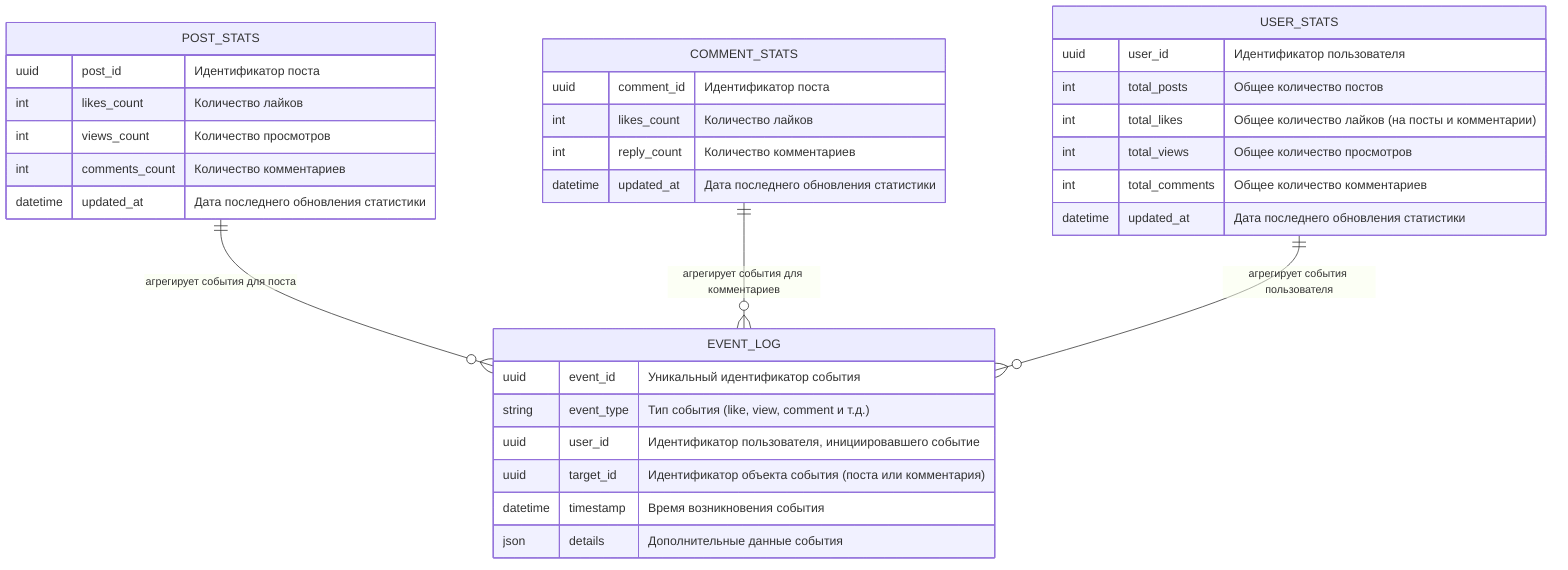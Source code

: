 erDiagram
    POST_STATS {
        uuid post_id "Идентификатор поста"
        int likes_count "Количество лайков"
        int views_count "Количество просмотров"
        int comments_count "Количество комментариев"
        datetime updated_at "Дата последнего обновления статистики"
    }
    COMMENT_STATS {
        uuid comment_id "Идентификатор поста"
        int likes_count "Количество лайков"
        int reply_count "Количество комментариев"
        datetime updated_at "Дата последнего обновления статистики"
    }
    USER_STATS {
        uuid user_id "Идентификатор пользователя"
        int total_posts "Общее количество постов"
        int total_likes "Общее количество лайков (на посты и комментарии)"
        int total_views "Общее количество просмотров"
        int total_comments "Общее количество комментариев"
        datetime updated_at "Дата последнего обновления статистики"
    }
    EVENT_LOG {
        uuid event_id "Уникальный идентификатор события"
        string event_type "Тип события (like, view, comment и т.д.)"
        uuid user_id "Идентификатор пользователя, инициировавшего событие"
        uuid target_id "Идентификатор объекта события (поста или комментария)"
        datetime timestamp "Время возникновения события"
        json details "Дополнительные данные события"
    }

    POST_STATS ||--o{ EVENT_LOG : "агрегирует события для поста"
    COMMENT_STATS ||--o{ EVENT_LOG : "агрегирует события для комментариев"
    USER_STATS ||--o{ EVENT_LOG : "агрегирует события пользователя"